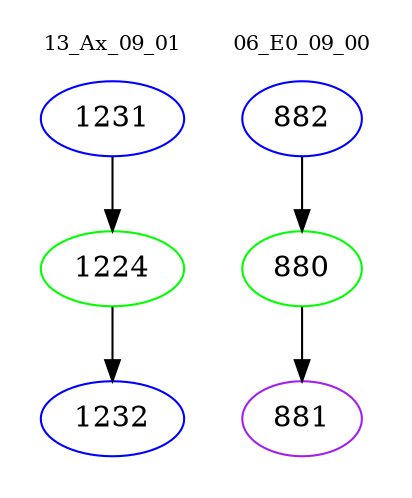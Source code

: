 digraph{
subgraph cluster_0 {
color = white
label = "13_Ax_09_01";
fontsize=10;
T0_1231 [label="1231", color="blue"]
T0_1231 -> T0_1224 [color="black"]
T0_1224 [label="1224", color="green"]
T0_1224 -> T0_1232 [color="black"]
T0_1232 [label="1232", color="blue"]
}
subgraph cluster_1 {
color = white
label = "06_E0_09_00";
fontsize=10;
T1_882 [label="882", color="blue"]
T1_882 -> T1_880 [color="black"]
T1_880 [label="880", color="green"]
T1_880 -> T1_881 [color="black"]
T1_881 [label="881", color="purple"]
}
}
